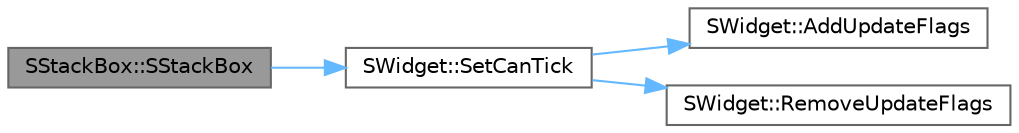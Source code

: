 digraph "SStackBox::SStackBox"
{
 // INTERACTIVE_SVG=YES
 // LATEX_PDF_SIZE
  bgcolor="transparent";
  edge [fontname=Helvetica,fontsize=10,labelfontname=Helvetica,labelfontsize=10];
  node [fontname=Helvetica,fontsize=10,shape=box,height=0.2,width=0.4];
  rankdir="LR";
  Node1 [id="Node000001",label="SStackBox::SStackBox",height=0.2,width=0.4,color="gray40", fillcolor="grey60", style="filled", fontcolor="black",tooltip=" "];
  Node1 -> Node2 [id="edge1_Node000001_Node000002",color="steelblue1",style="solid",tooltip=" "];
  Node2 [id="Node000002",label="SWidget::SetCanTick",height=0.2,width=0.4,color="grey40", fillcolor="white", style="filled",URL="$dd/de2/classSWidget.html#a9c999a9cc707c6b4a3aa4f6deed8d292",tooltip=" "];
  Node2 -> Node3 [id="edge2_Node000002_Node000003",color="steelblue1",style="solid",tooltip=" "];
  Node3 [id="Node000003",label="SWidget::AddUpdateFlags",height=0.2,width=0.4,color="grey40", fillcolor="white", style="filled",URL="$dd/de2/classSWidget.html#abb0ab3c5aba5affb20245f01ba0b6ef5",tooltip=" "];
  Node2 -> Node4 [id="edge3_Node000002_Node000004",color="steelblue1",style="solid",tooltip=" "];
  Node4 [id="Node000004",label="SWidget::RemoveUpdateFlags",height=0.2,width=0.4,color="grey40", fillcolor="white", style="filled",URL="$dd/de2/classSWidget.html#ac64119059985270c811c39d8e46c5323",tooltip=" "];
}
